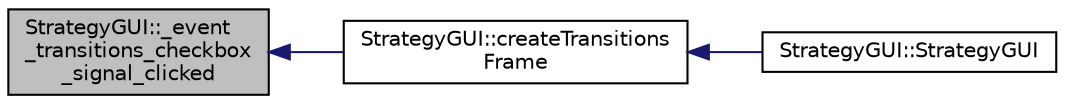 digraph "StrategyGUI::_event_transitions_checkbox_signal_clicked"
{
 // INTERACTIVE_SVG=YES
  edge [fontname="Helvetica",fontsize="10",labelfontname="Helvetica",labelfontsize="10"];
  node [fontname="Helvetica",fontsize="10",shape=record];
  rankdir="LR";
  Node44 [label="StrategyGUI::_event\l_transitions_checkbox\l_signal_clicked",height=0.2,width=0.4,color="black", fillcolor="grey75", style="filled", fontcolor="black"];
  Node44 -> Node45 [dir="back",color="midnightblue",fontsize="10",style="solid",fontname="Helvetica"];
  Node45 [label="StrategyGUI::createTransitions\lFrame",height=0.2,width=0.4,color="black", fillcolor="white", style="filled",URL="$class_strategy_g_u_i.html#ab39aceb2dc4fc8b0b571d9284c463b5a",tooltip="Transitions frame creator. "];
  Node45 -> Node46 [dir="back",color="midnightblue",fontsize="10",style="solid",fontname="Helvetica"];
  Node46 [label="StrategyGUI::StrategyGUI",height=0.2,width=0.4,color="black", fillcolor="white", style="filled",URL="$class_strategy_g_u_i.html#a6676ae87f9ccabe157ec8e60f94041b7",tooltip="Constructor of a StrategyGUI object. "];
}
